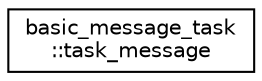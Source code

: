 digraph "Graphical Class Hierarchy"
{
 // LATEX_PDF_SIZE
  edge [fontname="Helvetica",fontsize="10",labelfontname="Helvetica",labelfontsize="10"];
  node [fontname="Helvetica",fontsize="10",shape=record];
  rankdir="LR";
  Node0 [label="basic_message_task\l::task_message",height=0.2,width=0.4,color="black", fillcolor="white", style="filled",URL="$structbasic__message__task_1_1task__message.html",tooltip=" "];
}
